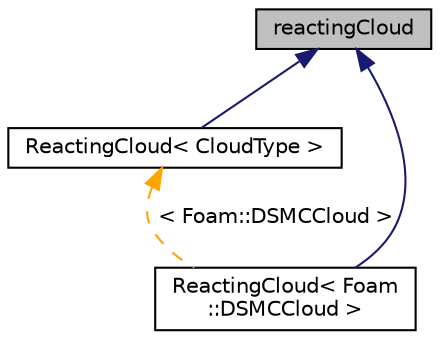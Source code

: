 digraph "reactingCloud"
{
  bgcolor="transparent";
  edge [fontname="Helvetica",fontsize="10",labelfontname="Helvetica",labelfontsize="10"];
  node [fontname="Helvetica",fontsize="10",shape=record];
  Node1 [label="reactingCloud",height=0.2,width=0.4,color="black", fillcolor="grey75", style="filled", fontcolor="black"];
  Node1 -> Node2 [dir="back",color="midnightblue",fontsize="10",style="solid",fontname="Helvetica"];
  Node2 [label="ReactingCloud\< CloudType \>",height=0.2,width=0.4,color="black",URL="$a02137.html",tooltip="Templated base class for reacting cloud. "];
  Node2 -> Node3 [dir="back",color="orange",fontsize="10",style="dashed",label=" \< Foam::DSMCCloud \>" ,fontname="Helvetica"];
  Node3 [label="ReactingCloud\< Foam\l::DSMCCloud \>",height=0.2,width=0.4,color="black",URL="$a02137.html"];
  Node1 -> Node3 [dir="back",color="midnightblue",fontsize="10",style="solid",fontname="Helvetica"];
}
